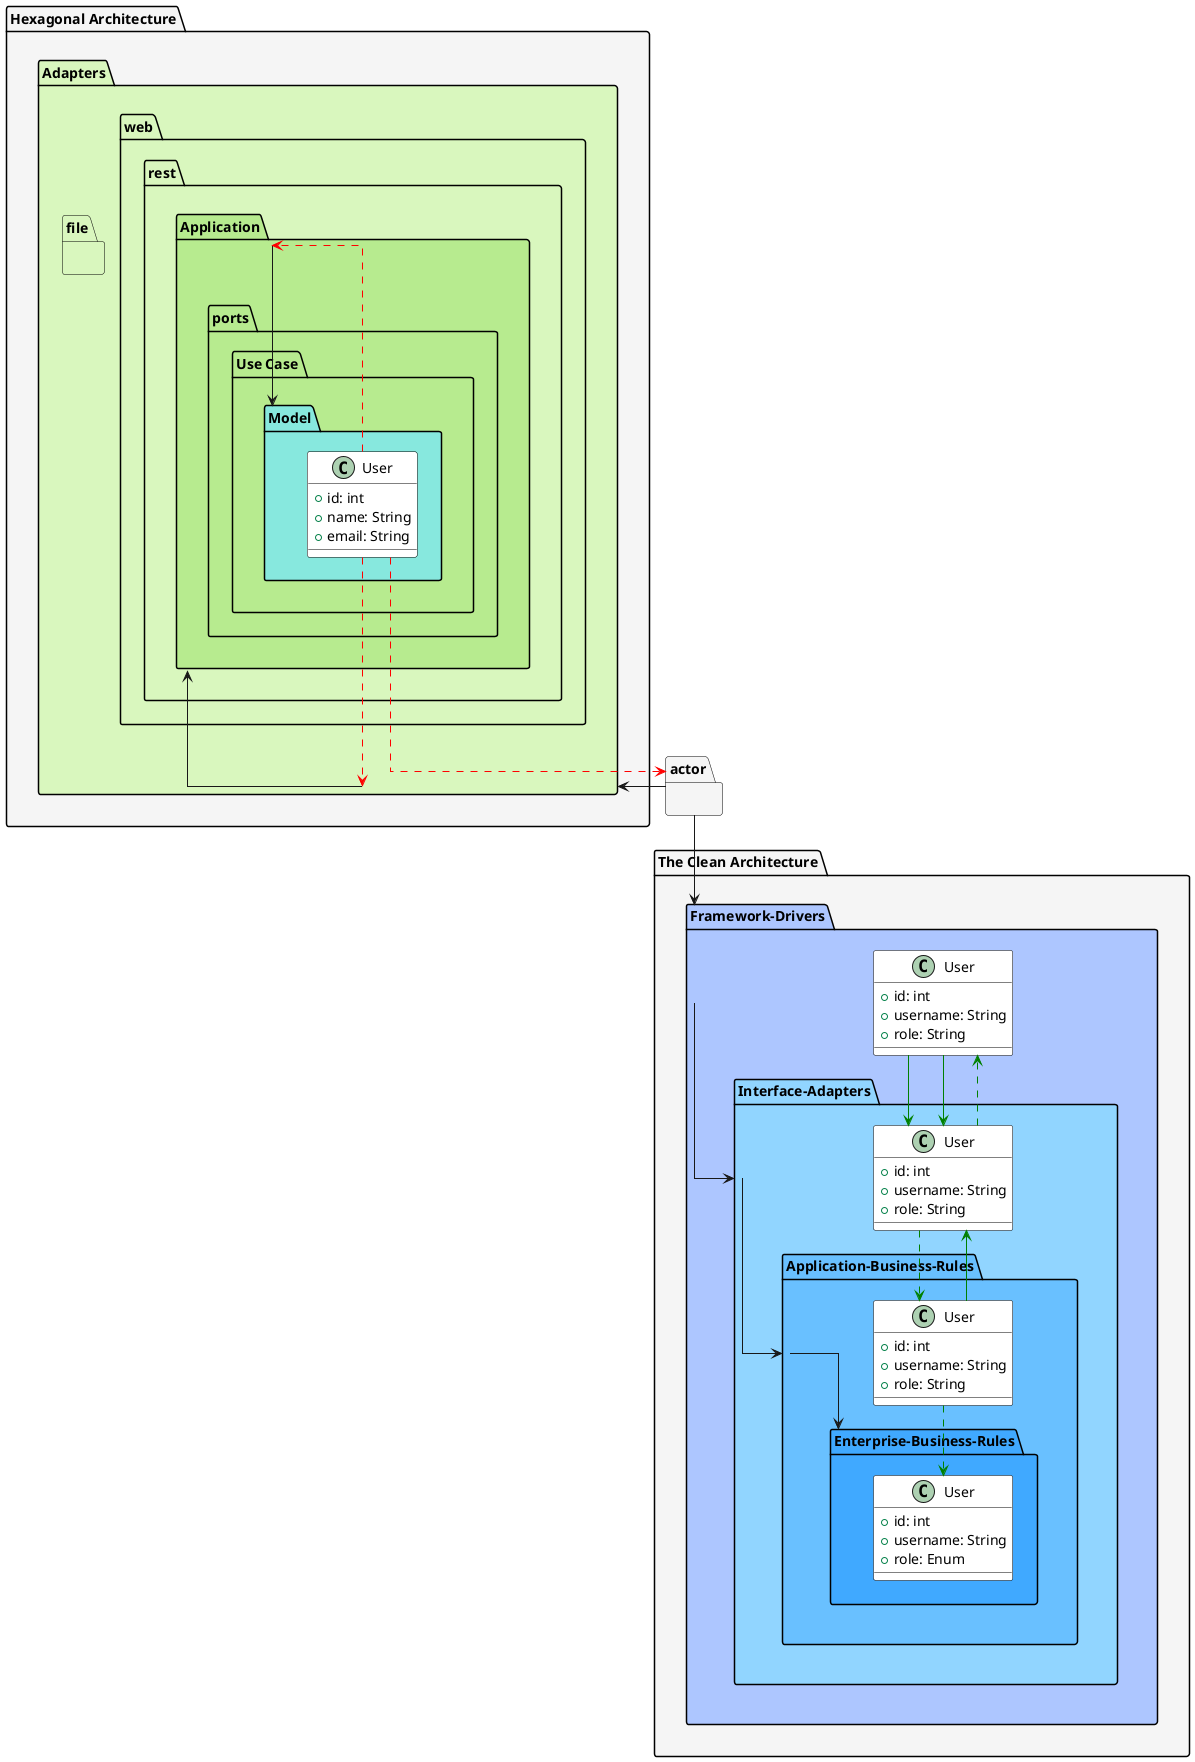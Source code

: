 @startuml
skinparam linetype ortho

!define BG_COLOR_MAIN #f5f5f5
!define BORDER_COLOR #000000
!define COLOR_ADAPTERS #d9f7be
!define COLOR_APPLICATION #b7eb8f
!define COLOR_MODEL #87e8de
!define COLOR_FRAMEWORK_DRIVERS #adc6ff
!define COLOR_INTERFACE_ADAPTERS #91d5ff
!define COLOR_APP_BUSINESS_RULES #69c0ff
!define COLOR_ENTERPRISE_BUSINESS_RULES #40a9ff

skinparam packageBackgroundColor BG_COLOR_MAIN
skinparam packageBorderColor BORDER_COLOR
skinparam classBackgroundColor #ffffff
skinparam classBorderColor BORDER_COLOR

package actor as actor {
}

package "Hexagonal Architecture" as hexa {
    package "Adapters" as adapters COLOR_ADAPTERS {
    package "file" as file COLOR_ADAPTERS {
    }
    package "web" as web COLOR_ADAPTERS {
    package "rest" as rest COLOR_ADAPTERS {
        package "Application" as application COLOR_APPLICATION {
        package "ports" as ports COLOR_APPLICATION {
        package "Use Case" as useCase COLOR_APPLICATION {
            package "Model" as model COLOR_MODEL {
                class "User" as uHex {
                    +id: int
                    +name: String
                    +email: String
                }
            }
            }
        }
    }
    }
    }
    }
}

package "The Clean Architecture" as ca {
    package "Framework-Drivers" as fd COLOR_FRAMEWORK_DRIVERS {
    class "User" as fdUser {
                                            +id: int
                                            +username: String
                                            +role: String
                                        }
        package "Interface-Adapters" as ia COLOR_INTERFACE_ADAPTERS {
class "User" as iUser {
                                        +id: int
                                        +username: String
                                        +role: String
                                    }
            package "Application-Business-Rules" as appRules COLOR_APP_BUSINESS_RULES {
                                    class "User" as aUser {
                                        +id: int
                                        +username: String
                                        +role: String
                                    }
                package "Enterprise-Business-Rules" as ebr COLOR_ENTERPRISE_BUSINESS_RULES {
                    class "User" as eUser {
                        +id: int
                        +username: String
                        +role: Enum
                    }
                }
            }
        }
    }
}

actor --> adapters
actor --> fd
adapters --> application
application --> model
fdUser -[#green]-> iUser
iUser .[#green].> fdUser
fdUser -[#green]-> iUser
iUser .[#green].> aUser
aUser -[#green]-> iUser
aUser .[#green].> eUser

uHex .[#red].> actor
uHex .[#red].> application
uHex .[#red].> adapters
fd --> ia
ia --> appRules
appRules --> ebr
@enduml
